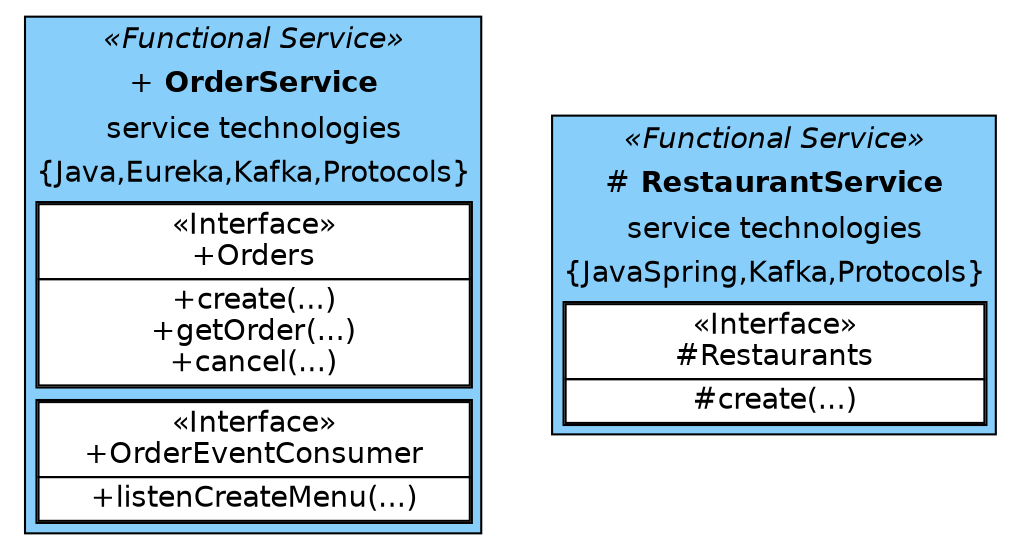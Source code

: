 strict digraph G {
  "Order::org.example.OrderService" [ label=<<table bgcolor='#87cefa' border='1' cellborder='0'><tr><td><i>&laquo;Functional Service&raquo;</i></td></tr><tr><td>+ <b>OrderService</b></td></tr><tr><td>service technologies</td></tr><tr><td>{Java,Eureka,Kafka,Protocols}</td></tr><tr><td><table bgcolor='white' cellspacing='0'><tr><td>&laquo;Interface&raquo;<br/>+Orders</td></tr><tr><td>+create(...)<br/>+getOrder(...)<br/>+cancel(...)<br/></td></tr></table></td></tr><tr><td><table bgcolor='white' cellspacing='0'><tr><td>&laquo;Interface&raquo;<br/>+OrderEventConsumer</td></tr><tr><td>+listenCreateMenu(...)<br/></td></tr></table></td></tr></table>> type="FUNCTIONAL" shape="plaintext" color="black" fontname="Helvetica" ];
  "Restaurant::org.example.RestaurantService" [ label=<<table bgcolor='#87cefa' border='1' cellborder='0'><tr><td><i>&laquo;Functional Service&raquo;</i></td></tr><tr><td># <b>RestaurantService</b></td></tr><tr><td>service technologies</td></tr><tr><td>{JavaSpring,Kafka,Protocols}</td></tr><tr><td><table bgcolor='white' cellspacing='0'><tr><td>&laquo;Interface&raquo;<br/>#Restaurants</td></tr><tr><td>#create(...)<br/></td></tr></table></td></tr></table>> type="FUNCTIONAL" shape="plaintext" color="black" fontname="Helvetica" ];
}
